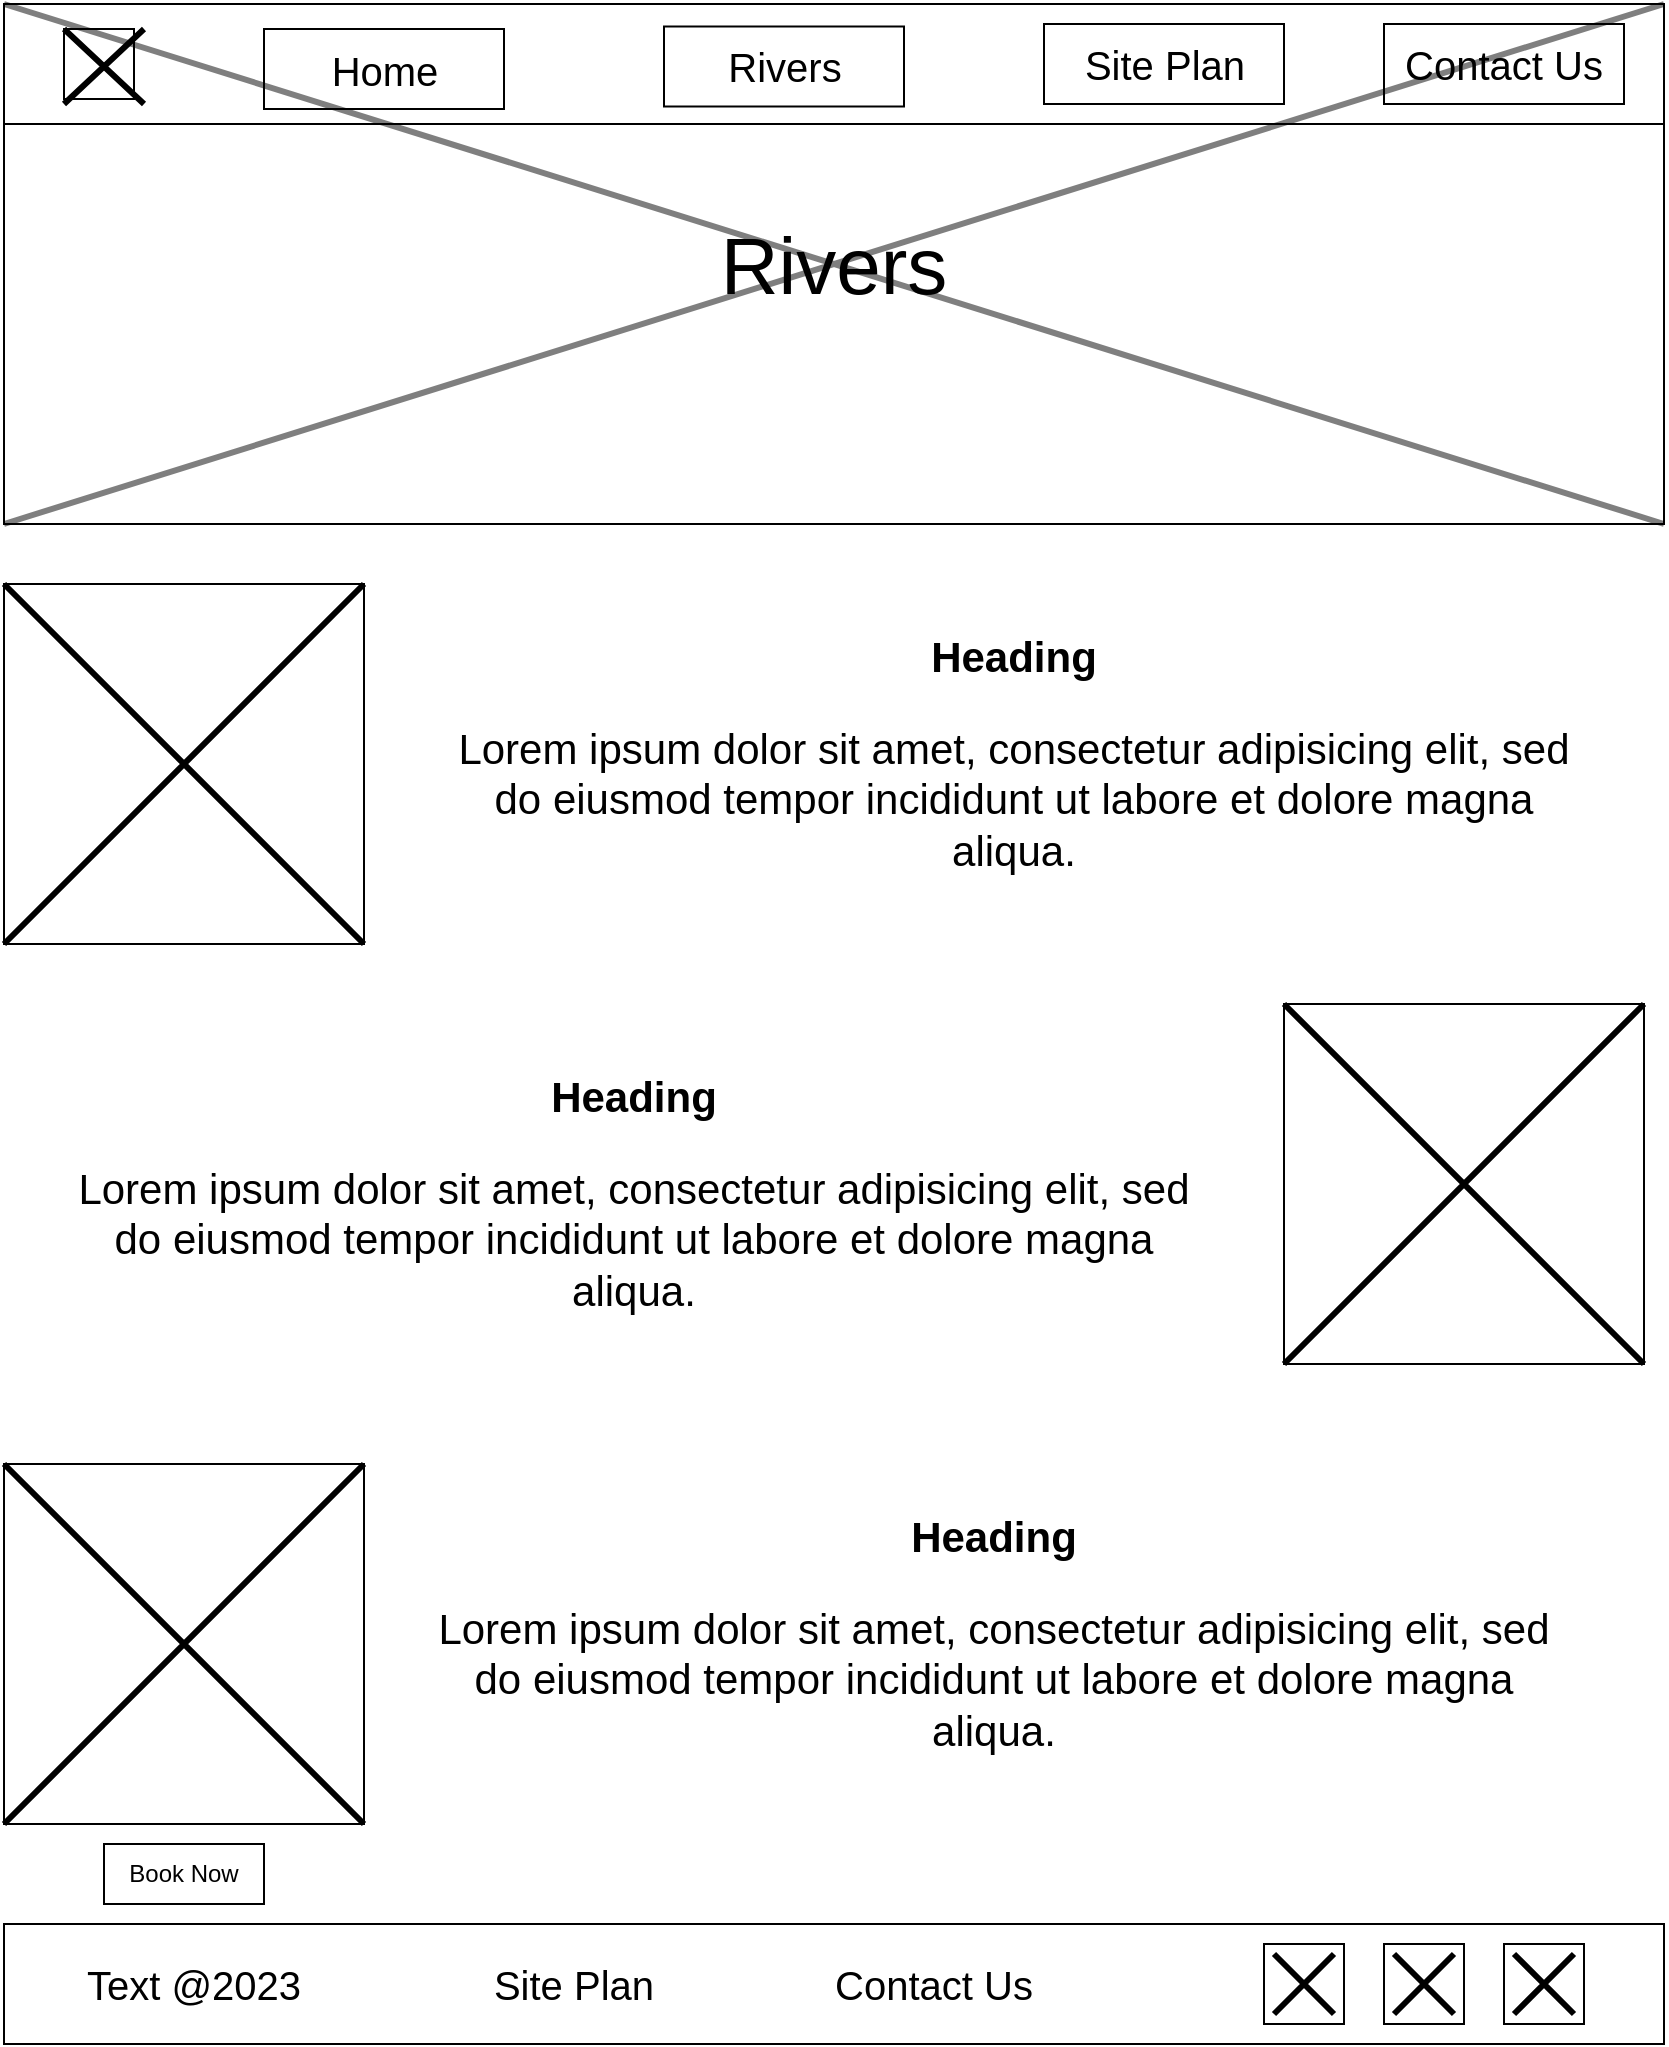<mxfile version="22.0.8" type="device">
  <diagram name="Page-1" id="50ARNeS-QR_Eyv-E8zzQ">
    <mxGraphModel dx="1912" dy="1011" grid="1" gridSize="10" guides="1" tooltips="1" connect="1" arrows="1" fold="1" page="1" pageScale="1" pageWidth="850" pageHeight="1100" math="0" shadow="0">
      <root>
        <mxCell id="0" />
        <mxCell id="1" parent="0" />
        <mxCell id="KW530bgEMciizWOMovtO-10" value="Rivers" style="rounded=0;whiteSpace=wrap;html=1;labelBackgroundColor=none;fontSize=40;" vertex="1" parent="1">
          <mxGeometry x="10" y="10" width="830" height="260" as="geometry" />
        </mxCell>
        <mxCell id="KW530bgEMciizWOMovtO-1" value="" style="rounded=0;whiteSpace=wrap;html=1;" vertex="1" parent="1">
          <mxGeometry x="10" y="10" width="830" height="60" as="geometry" />
        </mxCell>
        <mxCell id="KW530bgEMciizWOMovtO-2" value="" style="whiteSpace=wrap;html=1;aspect=fixed;" vertex="1" parent="1">
          <mxGeometry x="40" y="22.5" width="35" height="35" as="geometry" />
        </mxCell>
        <mxCell id="KW530bgEMciizWOMovtO-4" value="" style="shape=umlDestroy;whiteSpace=wrap;html=1;strokeWidth=3;targetShapes=umlLifeline;" vertex="1" parent="1">
          <mxGeometry x="40" y="22.5" width="40" height="37.5" as="geometry" />
        </mxCell>
        <mxCell id="KW530bgEMciizWOMovtO-5" value="&lt;font style=&quot;font-size: 20px;&quot;&gt;Home&lt;/font&gt;" style="verticalLabelPosition=middle;verticalAlign=middle;html=1;shape=mxgraph.basic.rect;fillColor2=none;strokeWidth=1;size=20;indent=5;labelPosition=center;align=center;" vertex="1" parent="1">
          <mxGeometry x="140" y="22.5" width="120" height="40" as="geometry" />
        </mxCell>
        <mxCell id="KW530bgEMciizWOMovtO-6" value="Rivers" style="verticalLabelPosition=middle;verticalAlign=middle;html=1;shape=mxgraph.basic.rect;fillColor2=none;strokeWidth=1;size=20;indent=5;labelPosition=center;align=center;fontSize=20;" vertex="1" parent="1">
          <mxGeometry x="340" y="21.25" width="120" height="40" as="geometry" />
        </mxCell>
        <mxCell id="KW530bgEMciizWOMovtO-7" value="Site Plan" style="verticalLabelPosition=middle;verticalAlign=middle;html=1;shape=mxgraph.basic.rect;fillColor2=none;strokeWidth=1;size=20;indent=5;labelPosition=center;align=center;fontSize=20;" vertex="1" parent="1">
          <mxGeometry x="530" y="20" width="120" height="40" as="geometry" />
        </mxCell>
        <mxCell id="KW530bgEMciizWOMovtO-8" value="Contact Us" style="rounded=0;whiteSpace=wrap;html=1;align=center;fontSize=20;" vertex="1" parent="1">
          <mxGeometry x="700" y="20" width="120" height="40" as="geometry" />
        </mxCell>
        <mxCell id="KW530bgEMciizWOMovtO-9" value="" style="rounded=0;whiteSpace=wrap;html=1;" vertex="1" parent="1">
          <mxGeometry x="10" y="970" width="830" height="60" as="geometry" />
        </mxCell>
        <mxCell id="KW530bgEMciizWOMovtO-11" value="" style="shape=umlDestroy;whiteSpace=wrap;html=1;strokeWidth=3;targetShapes=umlLifeline;opacity=50;" vertex="1" parent="1">
          <mxGeometry x="10" y="10" width="830" height="260" as="geometry" />
        </mxCell>
        <mxCell id="KW530bgEMciizWOMovtO-13" value="" style="whiteSpace=wrap;html=1;aspect=fixed;" vertex="1" parent="1">
          <mxGeometry x="10" y="300" width="180" height="180" as="geometry" />
        </mxCell>
        <mxCell id="KW530bgEMciizWOMovtO-14" value="" style="whiteSpace=wrap;html=1;aspect=fixed;" vertex="1" parent="1">
          <mxGeometry x="650" y="510" width="180" height="180" as="geometry" />
        </mxCell>
        <mxCell id="KW530bgEMciizWOMovtO-15" value="" style="whiteSpace=wrap;html=1;aspect=fixed;" vertex="1" parent="1">
          <mxGeometry x="10" y="740" width="180" height="180" as="geometry" />
        </mxCell>
        <mxCell id="KW530bgEMciizWOMovtO-16" value="" style="shape=umlDestroy;whiteSpace=wrap;html=1;strokeWidth=3;targetShapes=umlLifeline;textOpacity=60;" vertex="1" parent="1">
          <mxGeometry x="10" y="300" width="180" height="180" as="geometry" />
        </mxCell>
        <mxCell id="KW530bgEMciizWOMovtO-17" value="" style="shape=umlDestroy;whiteSpace=wrap;html=1;strokeWidth=3;targetShapes=umlLifeline;textOpacity=60;" vertex="1" parent="1">
          <mxGeometry x="650" y="510" width="180" height="180" as="geometry" />
        </mxCell>
        <mxCell id="KW530bgEMciizWOMovtO-18" value="" style="shape=umlDestroy;whiteSpace=wrap;html=1;strokeWidth=3;targetShapes=umlLifeline;textOpacity=60;" vertex="1" parent="1">
          <mxGeometry x="10" y="740" width="180" height="180" as="geometry" />
        </mxCell>
        <mxCell id="KW530bgEMciizWOMovtO-20" value="&lt;h1 style=&quot;font-size: 21px;&quot;&gt;Heading&lt;/h1&gt;&lt;p style=&quot;font-size: 21px;&quot;&gt;Lorem ipsum dolor sit amet, consectetur adipisicing elit, sed do eiusmod tempor incididunt ut labore et dolore magna aliqua.&lt;/p&gt;" style="text;html=1;strokeColor=none;fillColor=none;spacing=5;spacingTop=-20;whiteSpace=wrap;overflow=hidden;rounded=0;fontSize=21;align=center;" vertex="1" parent="1">
          <mxGeometry x="220" y="320" width="590" height="140" as="geometry" />
        </mxCell>
        <mxCell id="KW530bgEMciizWOMovtO-21" value="&lt;h1 style=&quot;font-size: 21px;&quot;&gt;Heading&lt;/h1&gt;&lt;p style=&quot;font-size: 21px;&quot;&gt;Lorem ipsum dolor sit amet, consectetur adipisicing elit, sed do eiusmod tempor incididunt ut labore et dolore magna aliqua.&lt;/p&gt;" style="text;html=1;strokeColor=none;fillColor=none;spacing=5;spacingTop=-20;whiteSpace=wrap;overflow=hidden;rounded=0;fontSize=21;align=center;" vertex="1" parent="1">
          <mxGeometry x="210" y="760" width="590" height="140" as="geometry" />
        </mxCell>
        <mxCell id="KW530bgEMciizWOMovtO-22" value="&lt;h1 style=&quot;font-size: 21px;&quot;&gt;Heading&lt;/h1&gt;&lt;p style=&quot;font-size: 21px;&quot;&gt;Lorem ipsum dolor sit amet, consectetur adipisicing elit, sed do eiusmod tempor incididunt ut labore et dolore magna aliqua.&lt;/p&gt;" style="text;html=1;strokeColor=none;fillColor=none;spacing=5;spacingTop=-20;whiteSpace=wrap;overflow=hidden;rounded=0;fontSize=21;align=center;" vertex="1" parent="1">
          <mxGeometry x="30" y="540" width="590" height="140" as="geometry" />
        </mxCell>
        <mxCell id="KW530bgEMciizWOMovtO-23" value="Book Now" style="rounded=0;whiteSpace=wrap;html=1;" vertex="1" parent="1">
          <mxGeometry x="60" y="930" width="80" height="30" as="geometry" />
        </mxCell>
        <mxCell id="KW530bgEMciizWOMovtO-25" value="" style="whiteSpace=wrap;html=1;aspect=fixed;" vertex="1" parent="1">
          <mxGeometry x="700" y="980" width="40" height="40" as="geometry" />
        </mxCell>
        <mxCell id="KW530bgEMciizWOMovtO-26" value="" style="whiteSpace=wrap;html=1;aspect=fixed;" vertex="1" parent="1">
          <mxGeometry x="640" y="980" width="40" height="40" as="geometry" />
        </mxCell>
        <mxCell id="KW530bgEMciizWOMovtO-28" value="" style="whiteSpace=wrap;html=1;aspect=fixed;" vertex="1" parent="1">
          <mxGeometry x="760" y="980" width="40" height="40" as="geometry" />
        </mxCell>
        <mxCell id="KW530bgEMciizWOMovtO-29" value="" style="shape=umlDestroy;whiteSpace=wrap;html=1;strokeWidth=3;targetShapes=umlLifeline;" vertex="1" parent="1">
          <mxGeometry x="645" y="985" width="30" height="30" as="geometry" />
        </mxCell>
        <mxCell id="KW530bgEMciizWOMovtO-30" value="" style="shape=umlDestroy;whiteSpace=wrap;html=1;strokeWidth=3;targetShapes=umlLifeline;" vertex="1" parent="1">
          <mxGeometry x="705" y="985" width="30" height="30" as="geometry" />
        </mxCell>
        <mxCell id="KW530bgEMciizWOMovtO-31" value="" style="shape=umlDestroy;whiteSpace=wrap;html=1;strokeWidth=3;targetShapes=umlLifeline;" vertex="1" parent="1">
          <mxGeometry x="765" y="985" width="30" height="30" as="geometry" />
        </mxCell>
        <mxCell id="KW530bgEMciizWOMovtO-32" value="Text @2023" style="text;html=1;strokeColor=none;fillColor=none;align=center;verticalAlign=middle;whiteSpace=wrap;rounded=0;fontSize=20;" vertex="1" parent="1">
          <mxGeometry x="50" y="985" width="110" height="30" as="geometry" />
        </mxCell>
        <mxCell id="KW530bgEMciizWOMovtO-33" value="Site Plan" style="text;html=1;strokeColor=none;fillColor=none;align=center;verticalAlign=middle;whiteSpace=wrap;rounded=0;fontSize=20;" vertex="1" parent="1">
          <mxGeometry x="250" y="985" width="90" height="30" as="geometry" />
        </mxCell>
        <mxCell id="KW530bgEMciizWOMovtO-34" value="Contact Us" style="text;html=1;strokeColor=none;fillColor=none;align=center;verticalAlign=middle;whiteSpace=wrap;rounded=0;fontSize=20;" vertex="1" parent="1">
          <mxGeometry x="420" y="985" width="110" height="30" as="geometry" />
        </mxCell>
      </root>
    </mxGraphModel>
  </diagram>
</mxfile>
